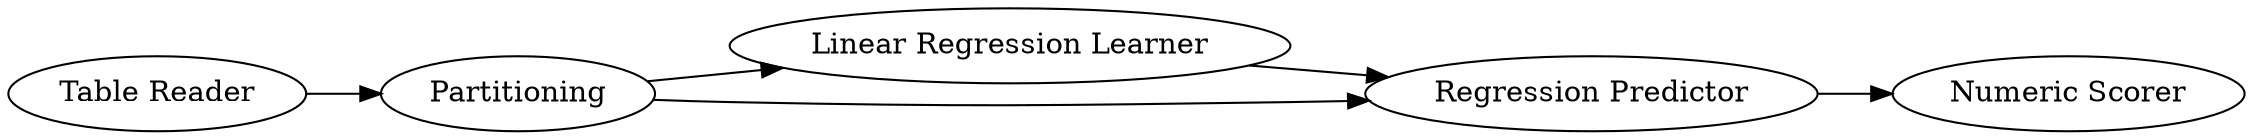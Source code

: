 digraph {
	2 [label=Partitioning]
	12 [label="Linear Regression Learner"]
	13 [label="Regression Predictor"]
	14 [label="Numeric Scorer"]
	17 [label="Table Reader"]
	2 -> 12
	2 -> 13
	12 -> 13
	13 -> 14
	17 -> 2
	rankdir=LR
}
